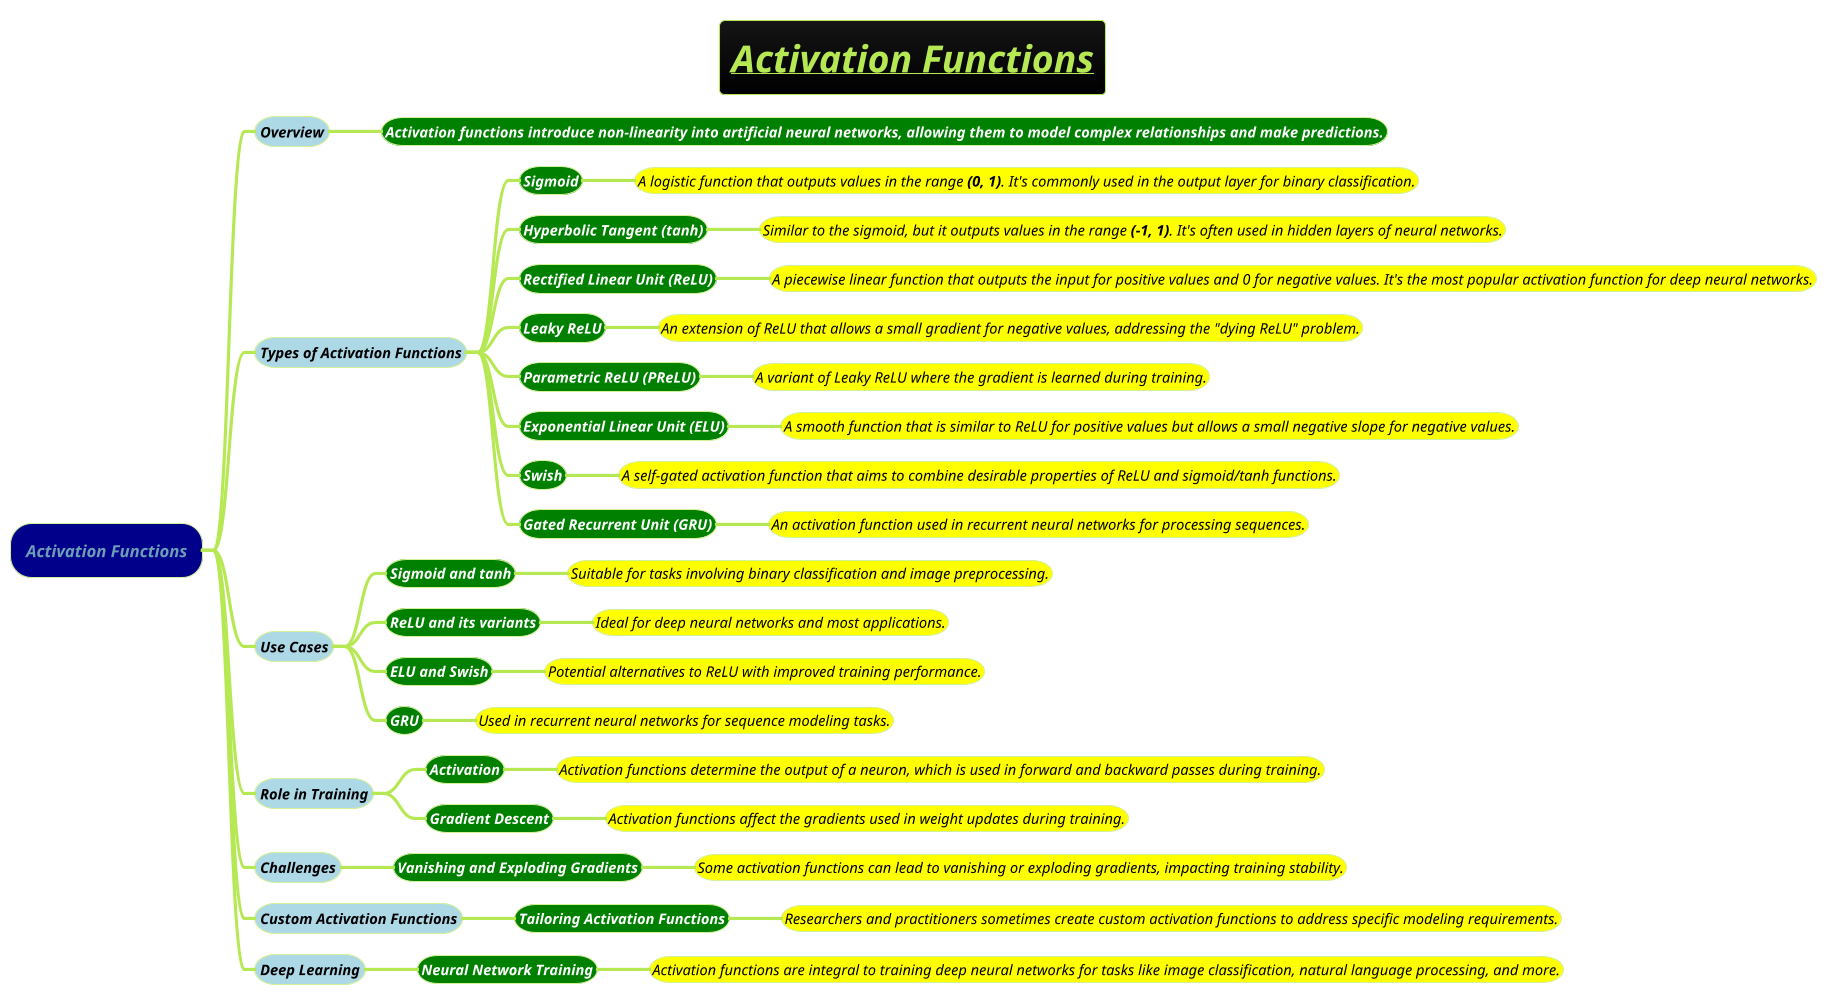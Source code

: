 @startmindmap
title =<b><i><u>Activation Functions

!theme hacker

*[#darkblue] <i>Activation Functions
**[#lightblue] <color #black><i><size:14>Overview
***[#green] <b><color #white><i><size:14>Activation functions introduce non-linearity into artificial neural networks, allowing them to model complex relationships and make predictions.

**[#lightblue] <color #black><i><size:14>Types of Activation Functions
***[#green] <b><color #white><i><size:14>Sigmoid
****[#yellow] <color #black><i><size:14>A logistic function that outputs values in the range **(0, 1)**. It's commonly used in the output layer for binary classification.
***[#green] <b><color #white><i><size:14>Hyperbolic Tangent **(tanh)**
****[#yellow] <color #black><i><size:14>Similar to the sigmoid, but it outputs values in the range **(-1, 1)**. It's often used in hidden layers of neural networks.
***[#green] <b><color #white><i><size:14>Rectified Linear Unit **(ReLU)**
****[#yellow] <color #black><i><size:14>A piecewise linear function that outputs the input for positive values and 0 for negative values. It's the most popular activation function for deep neural networks.
***[#green] <b><color #white><i><size:14>Leaky ReLU
****[#yellow] <color #black><i><size:14>An extension of ReLU that allows a small gradient for negative values, addressing the "dying ReLU" problem.
***[#green] <b><color #white><i><size:14>Parametric ReLU **(PReLU)**
****[#yellow] <color #black><i><size:14>A variant of Leaky ReLU where the gradient is learned during training.
***[#green] <b><color #white><i><size:14>Exponential Linear Unit **(ELU)**
****[#yellow] <color #black><i><size:14>A smooth function that is similar to ReLU for positive values but allows a small negative slope for negative values.
***[#green] <b><color #white><i><size:14>Swish
****[#yellow] <color #black><i><size:14>A self-gated activation function that aims to combine desirable properties of ReLU and sigmoid/tanh functions.
***[#green] <b><color #white><i><size:14>Gated Recurrent Unit **(GRU)**
****[#yellow] <color #black><i><size:14>An activation function used in recurrent neural networks for processing sequences.

**[#lightblue] <color #black><i><size:14>Use Cases
***[#green] <b><color #white><i><size:14>Sigmoid and tanh
****[#yellow] <color #black><i><size:14>Suitable for tasks involving binary classification and image preprocessing.
***[#green] <b><color #white><i><size:14>ReLU and its variants
****[#yellow] <color #black><i><size:14>Ideal for deep neural networks and most applications.
***[#green] <b><color #white><i><size:14>ELU and Swish
****[#yellow] <color #black><i><size:14>Potential alternatives to ReLU with improved training performance.
***[#green] <b><color #white><i><size:14>GRU
****[#yellow] <color #black><i><size:14>Used in recurrent neural networks for sequence modeling tasks.

**[#lightblue] <color #black><i><size:14>Role in Training
***[#green] <b><color #white><i><size:14>Activation
****[#yellow] <color #black><i><size:14>Activation functions determine the output of a neuron, which is used in forward and backward passes during training.
***[#green] <b><color #white><i><size:14>Gradient Descent
****[#yellow] <color #black><i><size:14>Activation functions affect the gradients used in weight updates during training.

**[#lightblue] <color #black><i><size:14>Challenges
***[#green] <b><color #white><i><size:14>Vanishing and Exploding Gradients
****[#yellow] <color #black><i><size:14>Some activation functions can lead to vanishing or exploding gradients, impacting training stability.

**[#lightblue] <color #black><i><size:14>Custom Activation Functions
***[#green] <b><color #white><i><size:14>Tailoring Activation Functions
****[#yellow] <color #black><i><size:14>Researchers and practitioners sometimes create custom activation functions to address specific modeling requirements.

**[#lightblue] <color #black><i><size:14>Deep Learning
***[#green] <b><color #white><i><size:14>Neural Network Training
****[#yellow] <color #black><i><size:14>Activation functions are integral to training deep neural networks for tasks like image classification, natural language processing, and more.

@endmindmap
